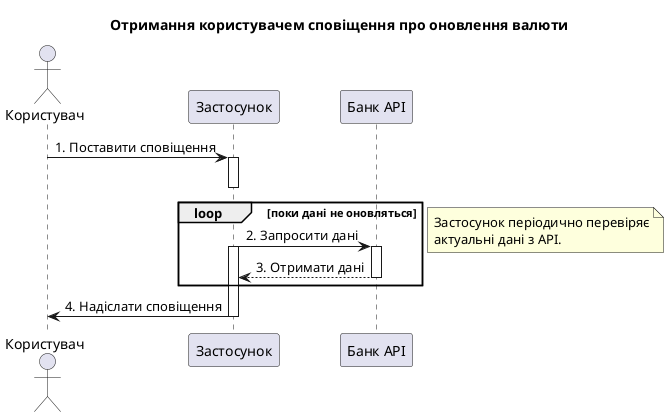 @startuml
title Отримання користувачем сповіщення про оновлення валюти


actor Користувач as User
participant "Застосунок" as App
participant "Банк API" as API

User -> App : 1. Поставити сповіщення
activate App
deactivate App

loop поки дані не оновляться
App -> API : 2. Запросити дані
activate App
activate API
API --> App : 3. Отримати дані
deactivate API
end

note right
        Застосунок періодично перевіряє
        актуальні дані з API.
end note

deactivate API

App -> User : 4. Надіслати сповіщення

deactivate App
@enduml
